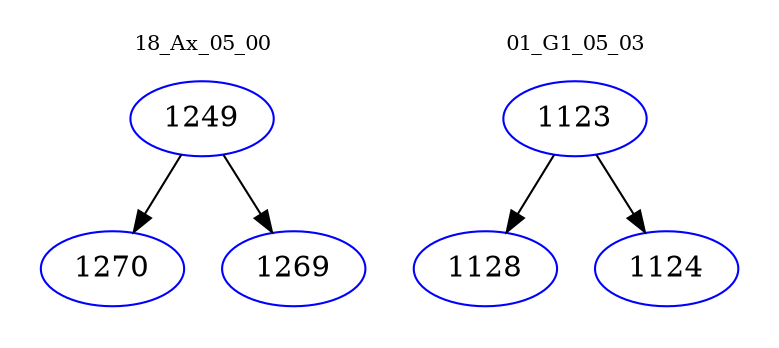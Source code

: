 digraph{
subgraph cluster_0 {
color = white
label = "18_Ax_05_00";
fontsize=10;
T0_1249 [label="1249", color="blue"]
T0_1249 -> T0_1270 [color="black"]
T0_1270 [label="1270", color="blue"]
T0_1249 -> T0_1269 [color="black"]
T0_1269 [label="1269", color="blue"]
}
subgraph cluster_1 {
color = white
label = "01_G1_05_03";
fontsize=10;
T1_1123 [label="1123", color="blue"]
T1_1123 -> T1_1128 [color="black"]
T1_1128 [label="1128", color="blue"]
T1_1123 -> T1_1124 [color="black"]
T1_1124 [label="1124", color="blue"]
}
}
